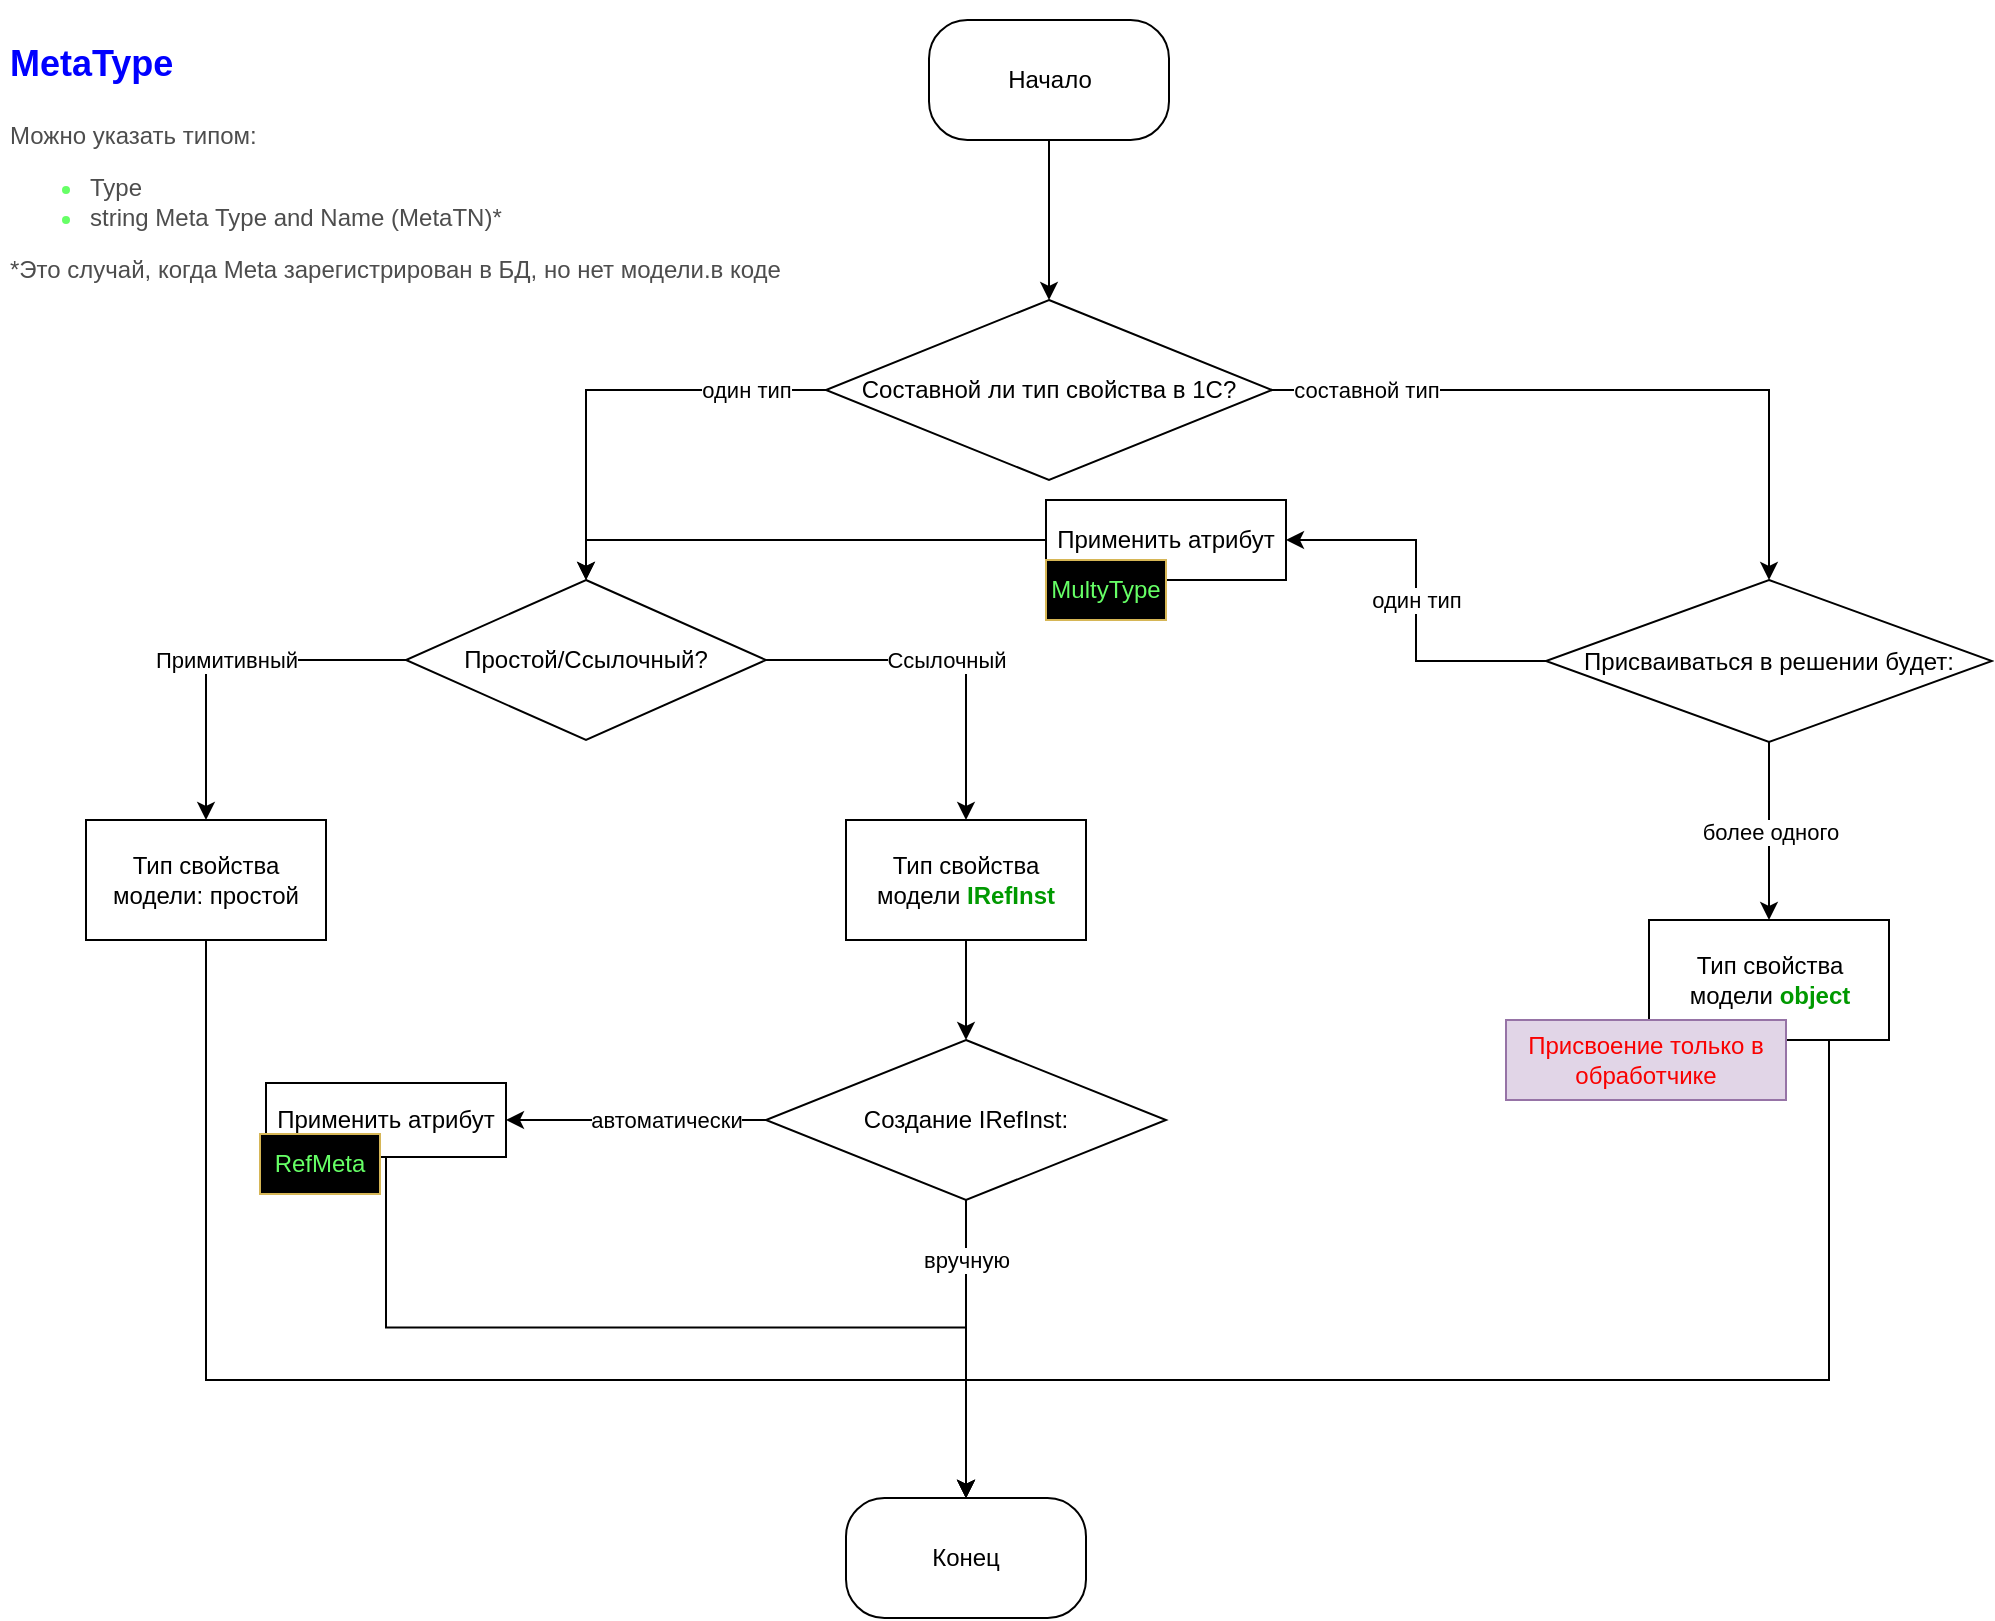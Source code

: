 <mxfile version="21.6.3" type="github" pages="2">
  <diagram id="txx3bHHGOBFFJghas2Wa" name="Атрибуты ссылочных типов">
    <mxGraphModel dx="1434" dy="1623" grid="0" gridSize="10" guides="1" tooltips="1" connect="1" arrows="1" fold="1" page="1" pageScale="1" pageWidth="1169" pageHeight="827" math="0" shadow="0">
      <root>
        <mxCell id="0" />
        <mxCell id="1" parent="0" />
        <mxCell id="uhG8UHSYETovZm9aPu19-5" value="" style="edgeStyle=orthogonalEdgeStyle;rounded=0;orthogonalLoop=1;jettySize=auto;html=1;fontColor=#66FF66;" parent="1" source="AzMbnHq6-pzzuQCgAMzn-20" target="uhG8UHSYETovZm9aPu19-4" edge="1">
          <mxGeometry relative="1" as="geometry" />
        </mxCell>
        <mxCell id="AzMbnHq6-pzzuQCgAMzn-20" value="Начало" style="rounded=1;whiteSpace=wrap;html=1;arcSize=32;" parent="1" vertex="1">
          <mxGeometry x="481.5" width="120" height="60" as="geometry" />
        </mxCell>
        <mxCell id="AzMbnHq6-pzzuQCgAMzn-21" value="Конец" style="rounded=1;whiteSpace=wrap;html=1;arcSize=32;" parent="1" vertex="1">
          <mxGeometry x="440" y="739" width="120" height="60" as="geometry" />
        </mxCell>
        <mxCell id="E1AUo7WxwaXKQ3Ysj724-5" value="один тип" style="edgeStyle=orthogonalEdgeStyle;rounded=0;orthogonalLoop=1;jettySize=auto;html=1;exitX=0;exitY=0.5;exitDx=0;exitDy=0;" edge="1" parent="1" source="uhG8UHSYETovZm9aPu19-4" target="E1AUo7WxwaXKQ3Ysj724-4">
          <mxGeometry x="-0.628" relative="1" as="geometry">
            <mxPoint x="411.5" y="200" as="sourcePoint" />
            <mxPoint as="offset" />
          </mxGeometry>
        </mxCell>
        <mxCell id="E1AUo7WxwaXKQ3Ysj724-11" value="составной тип" style="edgeStyle=orthogonalEdgeStyle;rounded=0;orthogonalLoop=1;jettySize=auto;html=1;" edge="1" parent="1" source="uhG8UHSYETovZm9aPu19-4" target="E1AUo7WxwaXKQ3Ysj724-10">
          <mxGeometry x="-0.726" relative="1" as="geometry">
            <mxPoint as="offset" />
          </mxGeometry>
        </mxCell>
        <mxCell id="uhG8UHSYETovZm9aPu19-4" value="Составной ли тип свойства в 1С?" style="rhombus;whiteSpace=wrap;html=1;rounded=0;arcSize=0;fontStyle=0;verticalAlign=middle;horizontal=1;" parent="1" vertex="1">
          <mxGeometry x="430" y="140" width="223" height="90" as="geometry" />
        </mxCell>
        <mxCell id="uhG8UHSYETovZm9aPu19-6" value="&lt;h1&gt;&lt;font style=&quot;font-size: 18px;&quot; color=&quot;#0000ff&quot;&gt;MetaType&amp;nbsp;&lt;/font&gt;&lt;/h1&gt;&lt;p&gt;&lt;font color=&quot;#4d4d4d&quot;&gt;Можно указать типом:&lt;/font&gt;&lt;/p&gt;&lt;p&gt;&lt;/p&gt;&lt;ul&gt;&lt;li&gt;&lt;font color=&quot;#4d4d4d&quot;&gt;Type&lt;/font&gt;&lt;/li&gt;&lt;li&gt;&lt;font color=&quot;#4d4d4d&quot;&gt;string Meta Type and Name (MetaTN)*&lt;/font&gt;&lt;/li&gt;&lt;/ul&gt;&lt;font color=&quot;#4d4d4d&quot;&gt;*Это случай, когда Meta зарегистрирован в БД, но нет модели.в коде&lt;br&gt;&lt;/font&gt;&lt;p&gt;&lt;/p&gt;" style="text;html=1;strokeColor=none;fillColor=none;spacing=5;spacingTop=-20;whiteSpace=wrap;overflow=hidden;rounded=0;fontColor=#66FF66;" parent="1" vertex="1">
          <mxGeometry x="17" width="410" height="140" as="geometry" />
        </mxCell>
        <mxCell id="jhGRHMNOVWTFbntyYFQe-2" style="edgeStyle=orthogonalEdgeStyle;rounded=0;orthogonalLoop=1;jettySize=auto;html=1;exitX=0.5;exitY=1;exitDx=0;exitDy=0;" parent="1" edge="1">
          <mxGeometry relative="1" as="geometry">
            <mxPoint x="979" y="570" as="sourcePoint" />
            <mxPoint x="979" y="570" as="targetPoint" />
          </mxGeometry>
        </mxCell>
        <mxCell id="E1AUo7WxwaXKQ3Ysj724-7" value="Примитивный" style="edgeStyle=orthogonalEdgeStyle;rounded=0;orthogonalLoop=1;jettySize=auto;html=1;" edge="1" parent="1" source="E1AUo7WxwaXKQ3Ysj724-4" target="E1AUo7WxwaXKQ3Ysj724-6">
          <mxGeometry relative="1" as="geometry" />
        </mxCell>
        <mxCell id="E1AUo7WxwaXKQ3Ysj724-9" value="Ссылочный" style="edgeStyle=orthogonalEdgeStyle;rounded=0;orthogonalLoop=1;jettySize=auto;html=1;exitX=1;exitY=0.5;exitDx=0;exitDy=0;" edge="1" parent="1" source="E1AUo7WxwaXKQ3Ysj724-4" target="E1AUo7WxwaXKQ3Ysj724-8">
          <mxGeometry relative="1" as="geometry" />
        </mxCell>
        <mxCell id="E1AUo7WxwaXKQ3Ysj724-4" value="Простой/Ссылочный?" style="rhombus;whiteSpace=wrap;html=1;rounded=0;arcSize=0;fontStyle=0;" vertex="1" parent="1">
          <mxGeometry x="220" y="280" width="180" height="80" as="geometry" />
        </mxCell>
        <mxCell id="E1AUo7WxwaXKQ3Ysj724-23" style="edgeStyle=orthogonalEdgeStyle;rounded=0;orthogonalLoop=1;jettySize=auto;html=1;exitX=0.5;exitY=1;exitDx=0;exitDy=0;entryX=0.5;entryY=0;entryDx=0;entryDy=0;" edge="1" parent="1" source="E1AUo7WxwaXKQ3Ysj724-6" target="AzMbnHq6-pzzuQCgAMzn-21">
          <mxGeometry relative="1" as="geometry">
            <Array as="points">
              <mxPoint x="120" y="680" />
              <mxPoint x="500" y="680" />
            </Array>
          </mxGeometry>
        </mxCell>
        <mxCell id="E1AUo7WxwaXKQ3Ysj724-6" value="Тип свойства модели: простой" style="whiteSpace=wrap;html=1;rounded=0;arcSize=0;fontStyle=0;" vertex="1" parent="1">
          <mxGeometry x="60" y="400" width="120" height="60" as="geometry" />
        </mxCell>
        <mxCell id="E1AUo7WxwaXKQ3Ysj724-16" value="" style="edgeStyle=orthogonalEdgeStyle;rounded=0;orthogonalLoop=1;jettySize=auto;html=1;exitX=0.5;exitY=1;exitDx=0;exitDy=0;" edge="1" parent="1" source="E1AUo7WxwaXKQ3Ysj724-8" target="E1AUo7WxwaXKQ3Ysj724-15">
          <mxGeometry relative="1" as="geometry">
            <mxPoint x="511.5" y="480" as="sourcePoint" />
          </mxGeometry>
        </mxCell>
        <mxCell id="E1AUo7WxwaXKQ3Ysj724-8" value="Тип свойства модели &lt;b&gt;&lt;font color=&quot;#009900&quot;&gt;IRefInst&lt;/font&gt;&lt;/b&gt;" style="whiteSpace=wrap;html=1;rounded=0;arcSize=0;fontStyle=0;" vertex="1" parent="1">
          <mxGeometry x="440" y="400" width="120" height="60" as="geometry" />
        </mxCell>
        <mxCell id="E1AUo7WxwaXKQ3Ysj724-14" value="более одного" style="edgeStyle=orthogonalEdgeStyle;rounded=0;orthogonalLoop=1;jettySize=auto;html=1;exitX=0.5;exitY=1;exitDx=0;exitDy=0;" edge="1" parent="1" source="E1AUo7WxwaXKQ3Ysj724-10" target="E1AUo7WxwaXKQ3Ysj724-13">
          <mxGeometry relative="1" as="geometry">
            <mxPoint x="871.5" y="380" as="sourcePoint" />
          </mxGeometry>
        </mxCell>
        <mxCell id="E1AUo7WxwaXKQ3Ysj724-28" value="один тип" style="edgeStyle=orthogonalEdgeStyle;rounded=0;orthogonalLoop=1;jettySize=auto;html=1;exitX=0;exitY=0.5;exitDx=0;exitDy=0;entryX=1;entryY=0.5;entryDx=0;entryDy=0;" edge="1" parent="1" source="E1AUo7WxwaXKQ3Ysj724-10" target="E1AUo7WxwaXKQ3Ysj724-26">
          <mxGeometry relative="1" as="geometry" />
        </mxCell>
        <mxCell id="E1AUo7WxwaXKQ3Ysj724-10" value="Присваиваться в решении будет:" style="rhombus;whiteSpace=wrap;html=1;rounded=0;arcSize=0;fontStyle=0;verticalAlign=middle;horizontal=1;" vertex="1" parent="1">
          <mxGeometry x="790" y="280" width="223" height="81" as="geometry" />
        </mxCell>
        <mxCell id="E1AUo7WxwaXKQ3Ysj724-24" style="edgeStyle=orthogonalEdgeStyle;rounded=0;orthogonalLoop=1;jettySize=auto;html=1;exitX=0.75;exitY=1;exitDx=0;exitDy=0;entryX=0.5;entryY=0;entryDx=0;entryDy=0;" edge="1" parent="1" source="E1AUo7WxwaXKQ3Ysj724-13" target="AzMbnHq6-pzzuQCgAMzn-21">
          <mxGeometry relative="1" as="geometry">
            <Array as="points">
              <mxPoint x="932" y="680" />
              <mxPoint x="500" y="680" />
            </Array>
          </mxGeometry>
        </mxCell>
        <mxCell id="E1AUo7WxwaXKQ3Ysj724-13" value="Тип свойства модели &lt;b&gt;&lt;font color=&quot;#009900&quot;&gt;object&lt;/font&gt;&lt;/b&gt;" style="whiteSpace=wrap;html=1;rounded=0;arcSize=0;fontStyle=0;" vertex="1" parent="1">
          <mxGeometry x="841.5" y="450" width="120" height="60" as="geometry" />
        </mxCell>
        <mxCell id="E1AUo7WxwaXKQ3Ysj724-17" value="вручную" style="edgeStyle=orthogonalEdgeStyle;rounded=0;orthogonalLoop=1;jettySize=auto;html=1;exitX=0.5;exitY=1;exitDx=0;exitDy=0;entryX=0.5;entryY=0;entryDx=0;entryDy=0;" edge="1" parent="1" source="E1AUo7WxwaXKQ3Ysj724-15" target="AzMbnHq6-pzzuQCgAMzn-21">
          <mxGeometry x="-0.597" relative="1" as="geometry">
            <mxPoint as="offset" />
          </mxGeometry>
        </mxCell>
        <mxCell id="E1AUo7WxwaXKQ3Ysj724-19" value="автоматически" style="edgeStyle=orthogonalEdgeStyle;rounded=0;orthogonalLoop=1;jettySize=auto;html=1;" edge="1" parent="1" source="E1AUo7WxwaXKQ3Ysj724-15" target="E1AUo7WxwaXKQ3Ysj724-18">
          <mxGeometry x="-0.231" relative="1" as="geometry">
            <mxPoint as="offset" />
          </mxGeometry>
        </mxCell>
        <mxCell id="E1AUo7WxwaXKQ3Ysj724-15" value="Создание IRefInst:" style="rhombus;whiteSpace=wrap;html=1;rounded=0;arcSize=0;fontStyle=0;" vertex="1" parent="1">
          <mxGeometry x="400" y="510" width="200" height="80" as="geometry" />
        </mxCell>
        <mxCell id="E1AUo7WxwaXKQ3Ysj724-20" style="edgeStyle=orthogonalEdgeStyle;rounded=0;orthogonalLoop=1;jettySize=auto;html=1;exitX=0.5;exitY=1;exitDx=0;exitDy=0;entryX=0.5;entryY=0;entryDx=0;entryDy=0;" edge="1" parent="1" source="E1AUo7WxwaXKQ3Ysj724-18" target="AzMbnHq6-pzzuQCgAMzn-21">
          <mxGeometry relative="1" as="geometry" />
        </mxCell>
        <mxCell id="E1AUo7WxwaXKQ3Ysj724-22" value="Присвоение только в обработчике" style="text;html=1;strokeColor=#9673a6;fillColor=#e1d5e7;align=center;verticalAlign=middle;whiteSpace=wrap;rounded=0;fontColor=#f90101;" vertex="1" parent="1">
          <mxGeometry x="770" y="500" width="140" height="40" as="geometry" />
        </mxCell>
        <mxCell id="E1AUo7WxwaXKQ3Ysj724-27" value="" style="group" vertex="1" connectable="0" parent="1">
          <mxGeometry x="540" y="240" width="120" height="60" as="geometry" />
        </mxCell>
        <mxCell id="E1AUo7WxwaXKQ3Ysj724-30" value="" style="group" vertex="1" connectable="0" parent="E1AUo7WxwaXKQ3Ysj724-27">
          <mxGeometry width="120" height="60" as="geometry" />
        </mxCell>
        <mxCell id="E1AUo7WxwaXKQ3Ysj724-26" value="Применить атрибут" style="rounded=0;whiteSpace=wrap;html=1;" vertex="1" parent="E1AUo7WxwaXKQ3Ysj724-30">
          <mxGeometry width="120" height="40" as="geometry" />
        </mxCell>
        <mxCell id="E1AUo7WxwaXKQ3Ysj724-25" value="MultyType" style="text;html=1;strokeColor=#d6b656;fillColor=#000000;align=center;verticalAlign=middle;whiteSpace=wrap;rounded=0;fontColor=#66FF66;" vertex="1" parent="E1AUo7WxwaXKQ3Ysj724-30">
          <mxGeometry y="30" width="60" height="30" as="geometry" />
        </mxCell>
        <mxCell id="E1AUo7WxwaXKQ3Ysj724-29" style="edgeStyle=orthogonalEdgeStyle;rounded=0;orthogonalLoop=1;jettySize=auto;html=1;exitX=0;exitY=0.5;exitDx=0;exitDy=0;entryX=0.5;entryY=0;entryDx=0;entryDy=0;" edge="1" parent="1" source="E1AUo7WxwaXKQ3Ysj724-26" target="E1AUo7WxwaXKQ3Ysj724-4">
          <mxGeometry relative="1" as="geometry" />
        </mxCell>
        <mxCell id="E1AUo7WxwaXKQ3Ysj724-31" value="" style="group" vertex="1" connectable="0" parent="1">
          <mxGeometry x="147" y="531.5" width="123" height="55.5" as="geometry" />
        </mxCell>
        <mxCell id="E1AUo7WxwaXKQ3Ysj724-18" value="Применить атрибут" style="whiteSpace=wrap;html=1;rounded=0;arcSize=0;fontStyle=0;" vertex="1" parent="E1AUo7WxwaXKQ3Ysj724-31">
          <mxGeometry x="3" width="120" height="37" as="geometry" />
        </mxCell>
        <mxCell id="uhG8UHSYETovZm9aPu19-1" value="RefMeta" style="text;html=1;strokeColor=#d6b656;fillColor=#000000;align=center;verticalAlign=middle;whiteSpace=wrap;rounded=0;fontColor=#66FF66;movable=1;resizable=1;rotatable=1;deletable=1;editable=1;locked=0;connectable=1;" parent="E1AUo7WxwaXKQ3Ysj724-31" vertex="1">
          <mxGeometry y="25.5" width="60" height="30" as="geometry" />
        </mxCell>
      </root>
    </mxGraphModel>
  </diagram>
  <diagram id="3n6pRKRFKJ4w30OZTfqp" name="Дерево описания свойства">
    <mxGraphModel dx="1434" dy="796" grid="1" gridSize="10" guides="1" tooltips="1" connect="1" arrows="1" fold="1" page="1" pageScale="1" pageWidth="1169" pageHeight="1654" math="0" shadow="0">
      <root>
        <mxCell id="0" />
        <mxCell id="1" parent="0" />
        <mxCell id="WCyqvzF-YyRtlKxS0fL7-1" value="Начало" style="ellipse;whiteSpace=wrap;html=1;" vertex="1" parent="1">
          <mxGeometry x="525" y="10" width="120" height="60" as="geometry" />
        </mxCell>
      </root>
    </mxGraphModel>
  </diagram>
</mxfile>
